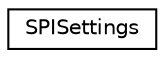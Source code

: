 digraph "Graphical Class Hierarchy"
{
  edge [fontname="Helvetica",fontsize="10",labelfontname="Helvetica",labelfontsize="10"];
  node [fontname="Helvetica",fontsize="10",shape=record];
  rankdir="LR";
  Node1 [label="SPISettings",height=0.2,width=0.4,color="black", fillcolor="white", style="filled",URL="$class_s_p_i_settings.html"];
}
